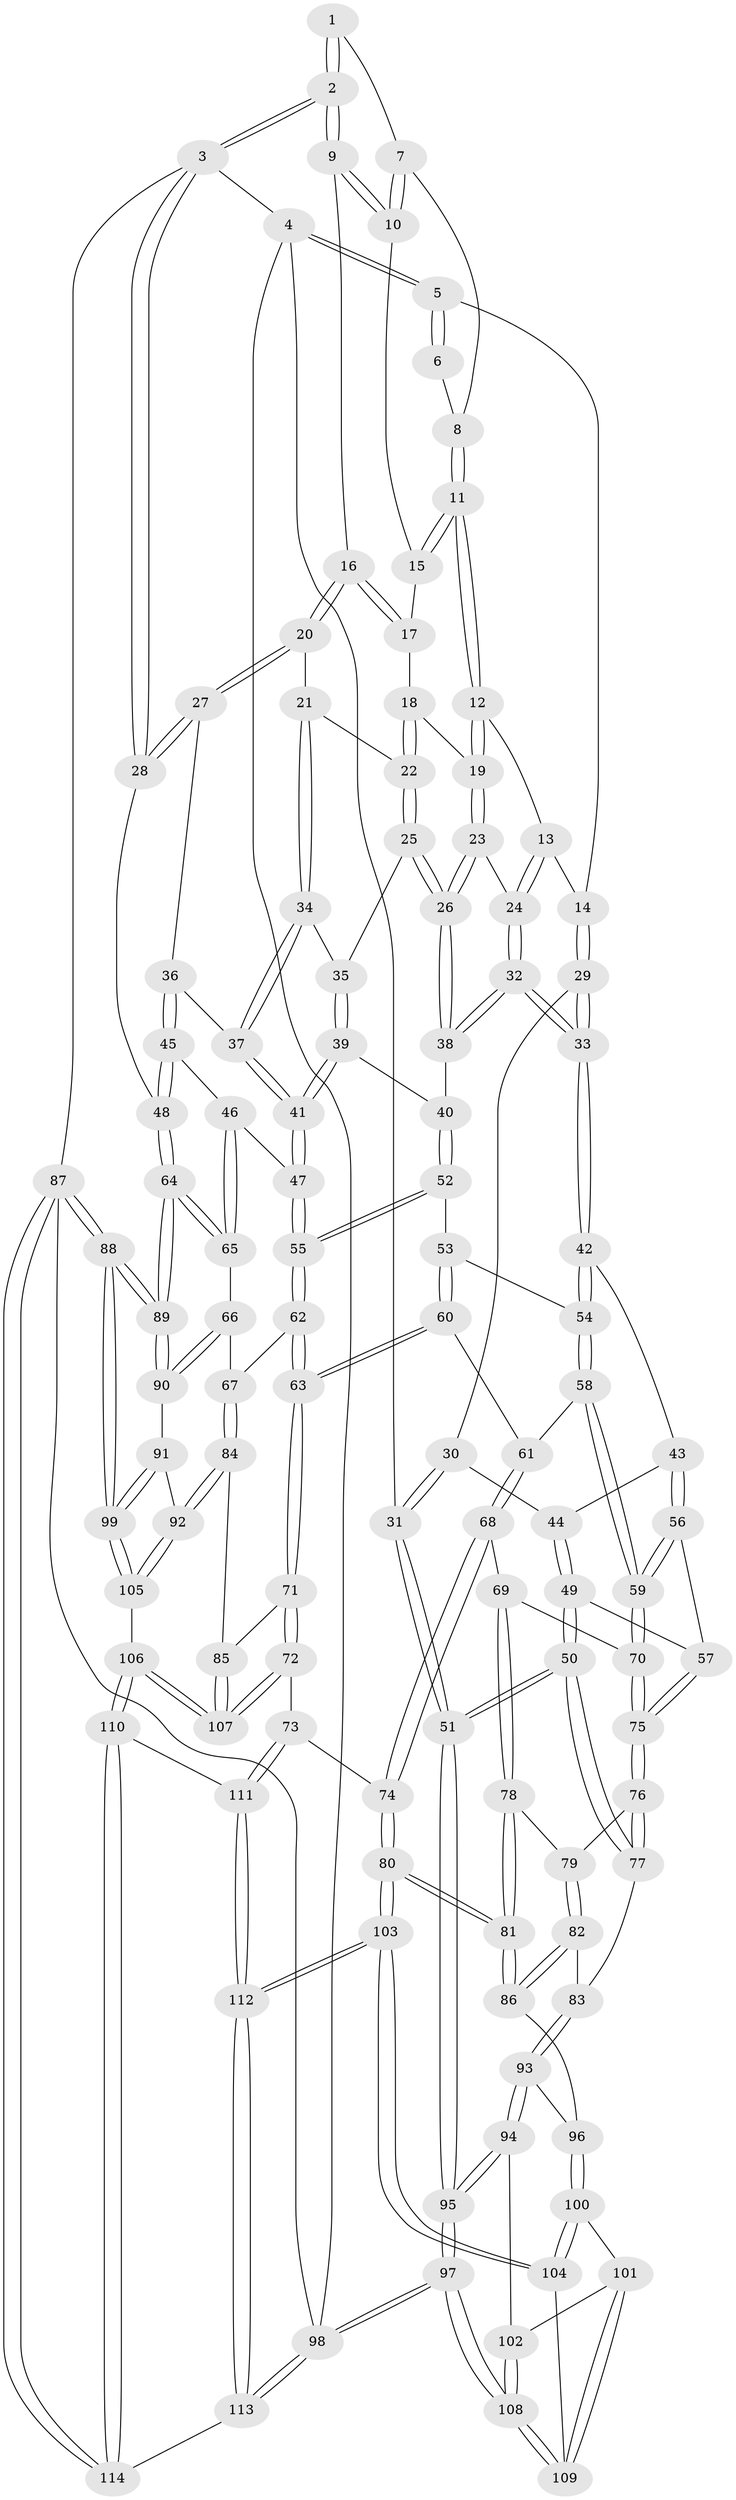 // coarse degree distribution, {7: 0.058823529411764705, 5: 0.14705882352941177, 2: 0.029411764705882353, 3: 0.20588235294117646, 6: 0.17647058823529413, 4: 0.38235294117647056}
// Generated by graph-tools (version 1.1) at 2025/21/03/04/25 18:21:09]
// undirected, 114 vertices, 282 edges
graph export_dot {
graph [start="1"]
  node [color=gray90,style=filled];
  1 [pos="+0.6947015523040917+0"];
  2 [pos="+1+0"];
  3 [pos="+1+0"];
  4 [pos="+0+0"];
  5 [pos="+0.1677744379012457+0"];
  6 [pos="+0.4327369056616705+0"];
  7 [pos="+0.6850631635482642+0"];
  8 [pos="+0.5099307040522044+0.0366436191859493"];
  9 [pos="+0.7860509910877548+0.12238055098466982"];
  10 [pos="+0.6896656578456772+0.04566551024867444"];
  11 [pos="+0.5198360843730151+0.08628441005584604"];
  12 [pos="+0.5170203590644672+0.09268913360322095"];
  13 [pos="+0.41955514444818587+0.1384398596162058"];
  14 [pos="+0.2342276941638588+0.06911782101635545"];
  15 [pos="+0.6312885248679828+0.08071275665854982"];
  16 [pos="+0.7865035095692042+0.13298271619670932"];
  17 [pos="+0.6414048258671149+0.14472953856025517"];
  18 [pos="+0.6374819325277702+0.1732394634251187"];
  19 [pos="+0.54880607837966+0.17775884840165526"];
  20 [pos="+0.7874256575148335+0.14049547743032312"];
  21 [pos="+0.7327818261397778+0.18909674621600142"];
  22 [pos="+0.6642529331673216+0.20221184631157474"];
  23 [pos="+0.5411883861017791+0.24529716598697782"];
  24 [pos="+0.42508365013154925+0.2403912321996578"];
  25 [pos="+0.6213879519979669+0.28525350940357247"];
  26 [pos="+0.5693492668405266+0.28949737123241337"];
  27 [pos="+0.8681214147663775+0.22636838528691"];
  28 [pos="+1+0.1407760747831276"];
  29 [pos="+0.21110985885324765+0.18076603636378755"];
  30 [pos="+0.09584965039781757+0.2620955231862693"];
  31 [pos="+0+0.24502469635321078"];
  32 [pos="+0.3532891041659784+0.3225207203789576"];
  33 [pos="+0.33971916187528284+0.3302999786918544"];
  34 [pos="+0.7226235165847128+0.2936146728186081"];
  35 [pos="+0.6703184397212407+0.3120650741246449"];
  36 [pos="+0.8417015665381075+0.3126141448708879"];
  37 [pos="+0.7891752646503016+0.31820444281689814"];
  38 [pos="+0.5446512595416355+0.34210158352502423"];
  39 [pos="+0.6803993187607277+0.38507055539211654"];
  40 [pos="+0.5462891342008007+0.3661268389128389"];
  41 [pos="+0.7007486369123064+0.4394837169101916"];
  42 [pos="+0.3395293621108183+0.33155955772613455"];
  43 [pos="+0.19799043874481861+0.3994793218059753"];
  44 [pos="+0.12790716602510166+0.3620195592312527"];
  45 [pos="+0.8882350431383256+0.4078902510108041"];
  46 [pos="+0.8182621228359594+0.45920895163716374"];
  47 [pos="+0.7011971544407626+0.464660690462159"];
  48 [pos="+1+0.4806363977043661"];
  49 [pos="+0.05181169662113485+0.4979022772633801"];
  50 [pos="+0+0.5230969144773016"];
  51 [pos="+0+0.5225716290764355"];
  52 [pos="+0.5435269458704665+0.39578914305263907"];
  53 [pos="+0.48632487554690323+0.4238572604943288"];
  54 [pos="+0.34100988159605+0.3369742215382851"];
  55 [pos="+0.6414328010766156+0.5313287202400979"];
  56 [pos="+0.20358206160678058+0.49218995839033786"];
  57 [pos="+0.0853297174103861+0.5120213799330915"];
  58 [pos="+0.34204727065360585+0.3822759257816519"];
  59 [pos="+0.26387745005164087+0.5324121978127133"];
  60 [pos="+0.4453731871393287+0.5069942372415834"];
  61 [pos="+0.4268843565553974+0.5086131359909696"];
  62 [pos="+0.6375717784796225+0.54713812377061"];
  63 [pos="+0.5944045938861744+0.5904618136094946"];
  64 [pos="+1+0.5472229739891072"];
  65 [pos="+0.8455809499833723+0.6241854943886341"];
  66 [pos="+0.8435394650383531+0.6259208350099669"];
  67 [pos="+0.7966376650948025+0.6261373945121732"];
  68 [pos="+0.370530046684394+0.5638496527429603"];
  69 [pos="+0.27312928008287113+0.5503879535272278"];
  70 [pos="+0.26861102889583055+0.5442362028229508"];
  71 [pos="+0.5564497208365569+0.7079823863988883"];
  72 [pos="+0.5321262309707506+0.7260037079259665"];
  73 [pos="+0.5041220548193571+0.738665589255019"];
  74 [pos="+0.44780299494076087+0.7490270506367719"];
  75 [pos="+0.13321617547902403+0.6014318919735854"];
  76 [pos="+0.13325807249126415+0.6040726406723815"];
  77 [pos="+0.06829900586655453+0.6428396089854642"];
  78 [pos="+0.25430468652359267+0.6462704076870442"];
  79 [pos="+0.145497479418294+0.6268067519827056"];
  80 [pos="+0.3667835197296267+0.801969389292052"];
  81 [pos="+0.2726477833520306+0.7466867345924018"];
  82 [pos="+0.13772715147093015+0.6807579288743001"];
  83 [pos="+0.086897227016352+0.7015524038428156"];
  84 [pos="+0.7027497482182471+0.765976965869493"];
  85 [pos="+0.6784770011094592+0.7589959497920794"];
  86 [pos="+0.24087938332408598+0.7506744380634307"];
  87 [pos="+1+1"];
  88 [pos="+1+1"];
  89 [pos="+1+1"];
  90 [pos="+0.8503500567122882+0.6773280422733575"];
  91 [pos="+0.8247989227787443+0.7735736633391591"];
  92 [pos="+0.7237741589446178+0.7846859700224375"];
  93 [pos="+0.05764228335380138+0.7497563741580969"];
  94 [pos="+0.003418038462002855+0.7791204215984128"];
  95 [pos="+0+0.7713947477421328"];
  96 [pos="+0.1868553471619574+0.7793387817255775"];
  97 [pos="+0+1"];
  98 [pos="+0+1"];
  99 [pos="+1+1"];
  100 [pos="+0.16494626043534966+0.8188981832263731"];
  101 [pos="+0.0788916608154103+0.8451037862391781"];
  102 [pos="+0.06664709319002907+0.83828171245615"];
  103 [pos="+0.32623928322406104+1"];
  104 [pos="+0.17258277857158538+0.9326702517107781"];
  105 [pos="+0.7356939385033094+0.8819779802342087"];
  106 [pos="+0.652068209597878+0.9482694062070757"];
  107 [pos="+0.6377356650415763+0.9080950536309035"];
  108 [pos="+0.030885821041562126+0.9649322709405715"];
  109 [pos="+0.12526141104383362+0.9217647893366969"];
  110 [pos="+0.6499903333183265+0.9527838346683085"];
  111 [pos="+0.5477506399178713+0.904439794522237"];
  112 [pos="+0.3418499276558503+1"];
  113 [pos="+0.34736538432699593+1"];
  114 [pos="+0.6314816196126768+1"];
  1 -- 2;
  1 -- 2;
  1 -- 7;
  2 -- 3;
  2 -- 3;
  2 -- 9;
  2 -- 9;
  3 -- 4;
  3 -- 28;
  3 -- 28;
  3 -- 87;
  4 -- 5;
  4 -- 5;
  4 -- 31;
  4 -- 98;
  5 -- 6;
  5 -- 6;
  5 -- 14;
  6 -- 8;
  7 -- 8;
  7 -- 10;
  7 -- 10;
  8 -- 11;
  8 -- 11;
  9 -- 10;
  9 -- 10;
  9 -- 16;
  10 -- 15;
  11 -- 12;
  11 -- 12;
  11 -- 15;
  11 -- 15;
  12 -- 13;
  12 -- 19;
  12 -- 19;
  13 -- 14;
  13 -- 24;
  13 -- 24;
  14 -- 29;
  14 -- 29;
  15 -- 17;
  16 -- 17;
  16 -- 17;
  16 -- 20;
  16 -- 20;
  17 -- 18;
  18 -- 19;
  18 -- 22;
  18 -- 22;
  19 -- 23;
  19 -- 23;
  20 -- 21;
  20 -- 27;
  20 -- 27;
  21 -- 22;
  21 -- 34;
  21 -- 34;
  22 -- 25;
  22 -- 25;
  23 -- 24;
  23 -- 26;
  23 -- 26;
  24 -- 32;
  24 -- 32;
  25 -- 26;
  25 -- 26;
  25 -- 35;
  26 -- 38;
  26 -- 38;
  27 -- 28;
  27 -- 28;
  27 -- 36;
  28 -- 48;
  29 -- 30;
  29 -- 33;
  29 -- 33;
  30 -- 31;
  30 -- 31;
  30 -- 44;
  31 -- 51;
  31 -- 51;
  32 -- 33;
  32 -- 33;
  32 -- 38;
  32 -- 38;
  33 -- 42;
  33 -- 42;
  34 -- 35;
  34 -- 37;
  34 -- 37;
  35 -- 39;
  35 -- 39;
  36 -- 37;
  36 -- 45;
  36 -- 45;
  37 -- 41;
  37 -- 41;
  38 -- 40;
  39 -- 40;
  39 -- 41;
  39 -- 41;
  40 -- 52;
  40 -- 52;
  41 -- 47;
  41 -- 47;
  42 -- 43;
  42 -- 54;
  42 -- 54;
  43 -- 44;
  43 -- 56;
  43 -- 56;
  44 -- 49;
  44 -- 49;
  45 -- 46;
  45 -- 48;
  45 -- 48;
  46 -- 47;
  46 -- 65;
  46 -- 65;
  47 -- 55;
  47 -- 55;
  48 -- 64;
  48 -- 64;
  49 -- 50;
  49 -- 50;
  49 -- 57;
  50 -- 51;
  50 -- 51;
  50 -- 77;
  50 -- 77;
  51 -- 95;
  51 -- 95;
  52 -- 53;
  52 -- 55;
  52 -- 55;
  53 -- 54;
  53 -- 60;
  53 -- 60;
  54 -- 58;
  54 -- 58;
  55 -- 62;
  55 -- 62;
  56 -- 57;
  56 -- 59;
  56 -- 59;
  57 -- 75;
  57 -- 75;
  58 -- 59;
  58 -- 59;
  58 -- 61;
  59 -- 70;
  59 -- 70;
  60 -- 61;
  60 -- 63;
  60 -- 63;
  61 -- 68;
  61 -- 68;
  62 -- 63;
  62 -- 63;
  62 -- 67;
  63 -- 71;
  63 -- 71;
  64 -- 65;
  64 -- 65;
  64 -- 89;
  64 -- 89;
  65 -- 66;
  66 -- 67;
  66 -- 90;
  66 -- 90;
  67 -- 84;
  67 -- 84;
  68 -- 69;
  68 -- 74;
  68 -- 74;
  69 -- 70;
  69 -- 78;
  69 -- 78;
  70 -- 75;
  70 -- 75;
  71 -- 72;
  71 -- 72;
  71 -- 85;
  72 -- 73;
  72 -- 107;
  72 -- 107;
  73 -- 74;
  73 -- 111;
  73 -- 111;
  74 -- 80;
  74 -- 80;
  75 -- 76;
  75 -- 76;
  76 -- 77;
  76 -- 77;
  76 -- 79;
  77 -- 83;
  78 -- 79;
  78 -- 81;
  78 -- 81;
  79 -- 82;
  79 -- 82;
  80 -- 81;
  80 -- 81;
  80 -- 103;
  80 -- 103;
  81 -- 86;
  81 -- 86;
  82 -- 83;
  82 -- 86;
  82 -- 86;
  83 -- 93;
  83 -- 93;
  84 -- 85;
  84 -- 92;
  84 -- 92;
  85 -- 107;
  85 -- 107;
  86 -- 96;
  87 -- 88;
  87 -- 88;
  87 -- 114;
  87 -- 114;
  87 -- 98;
  88 -- 89;
  88 -- 89;
  88 -- 99;
  88 -- 99;
  89 -- 90;
  89 -- 90;
  90 -- 91;
  91 -- 92;
  91 -- 99;
  91 -- 99;
  92 -- 105;
  92 -- 105;
  93 -- 94;
  93 -- 94;
  93 -- 96;
  94 -- 95;
  94 -- 95;
  94 -- 102;
  95 -- 97;
  95 -- 97;
  96 -- 100;
  96 -- 100;
  97 -- 98;
  97 -- 98;
  97 -- 108;
  97 -- 108;
  98 -- 113;
  98 -- 113;
  99 -- 105;
  99 -- 105;
  100 -- 101;
  100 -- 104;
  100 -- 104;
  101 -- 102;
  101 -- 109;
  101 -- 109;
  102 -- 108;
  102 -- 108;
  103 -- 104;
  103 -- 104;
  103 -- 112;
  103 -- 112;
  104 -- 109;
  105 -- 106;
  106 -- 107;
  106 -- 107;
  106 -- 110;
  106 -- 110;
  108 -- 109;
  108 -- 109;
  110 -- 111;
  110 -- 114;
  110 -- 114;
  111 -- 112;
  111 -- 112;
  112 -- 113;
  112 -- 113;
  113 -- 114;
}
